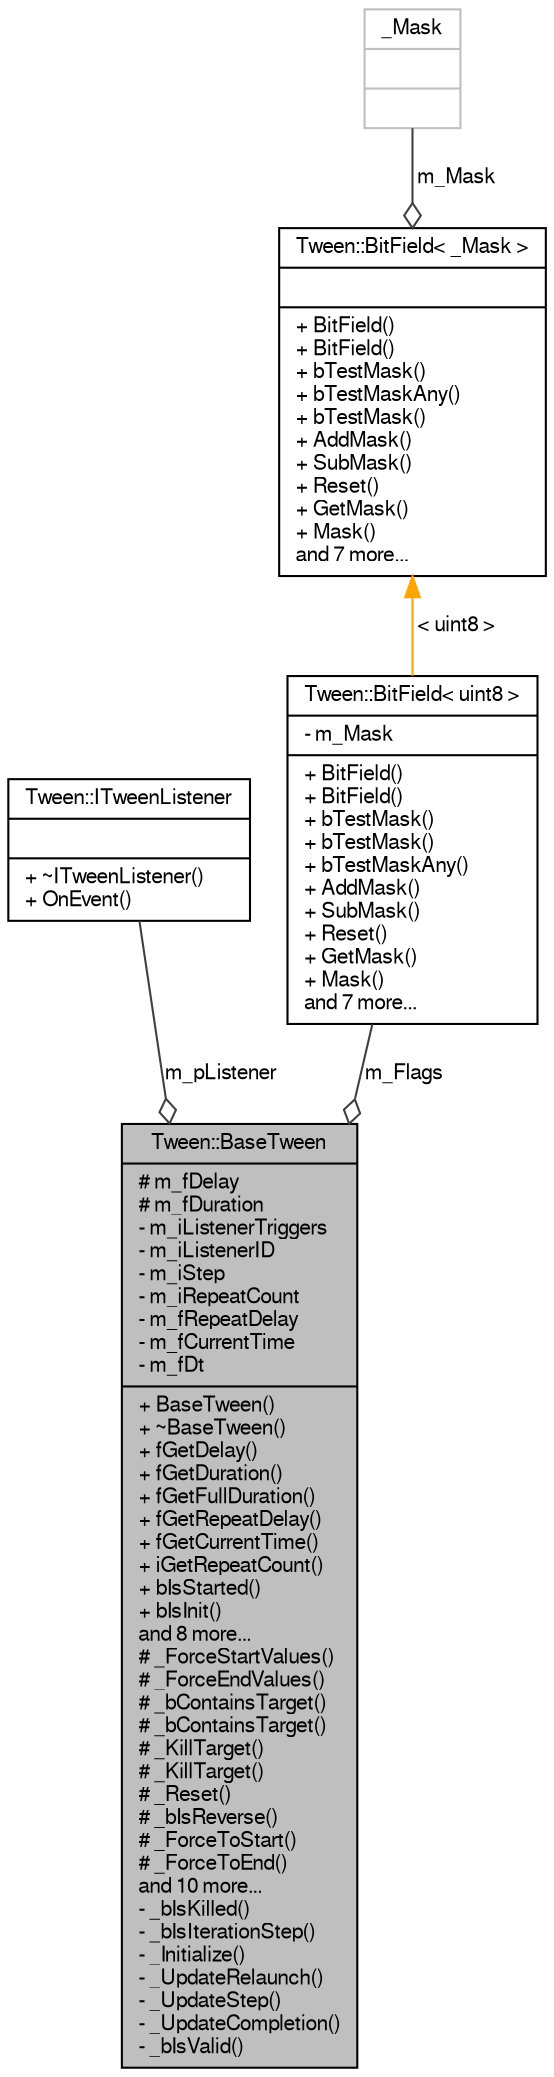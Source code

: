 digraph "Tween::BaseTween"
{
  bgcolor="transparent";
  edge [fontname="FreeSans",fontsize="10",labelfontname="FreeSans",labelfontsize="10"];
  node [fontname="FreeSans",fontsize="10",shape=record];
  Node1 [label="{Tween::BaseTween\n|# m_fDelay\l# m_fDuration\l- m_iListenerTriggers\l- m_iListenerID\l- m_iStep\l- m_iRepeatCount\l- m_fRepeatDelay\l- m_fCurrentTime\l- m_fDt\l|+ BaseTween()\l+ ~BaseTween()\l+ fGetDelay()\l+ fGetDuration()\l+ fGetFullDuration()\l+ fGetRepeatDelay()\l+ fGetCurrentTime()\l+ iGetRepeatCount()\l+ bIsStarted()\l+ bIsInit()\land 8 more...\l# _ForceStartValues()\l# _ForceEndValues()\l# _bContainsTarget()\l# _bContainsTarget()\l# _KillTarget()\l# _KillTarget()\l# _Reset()\l# _bIsReverse()\l# _ForceToStart()\l# _ForceToEnd()\land 10 more...\l- _bIsKilled()\l- _bIsIterationStep()\l- _Initialize()\l- _UpdateRelaunch()\l- _UpdateStep()\l- _UpdateCompletion()\l- _bIsValid()\l}",height=0.2,width=0.4,color="black", fillcolor="grey75", style="filled" fontcolor="black"];
  Node2 -> Node1 [color="grey25",fontsize="10",style="solid",label=" m_pListener" ,arrowhead="odiamond",fontname="FreeSans"];
  Node2 [label="{Tween::ITweenListener\n||+ ~ITweenListener()\l+ OnEvent()\l}",height=0.2,width=0.4,color="black",URL="$classTween_1_1ITweenListener.html"];
  Node3 -> Node1 [color="grey25",fontsize="10",style="solid",label=" m_Flags" ,arrowhead="odiamond",fontname="FreeSans"];
  Node3 [label="{Tween::BitField\< uint8 \>\n|- m_Mask\l|+ BitField()\l+ BitField()\l+ bTestMask()\l+ bTestMask()\l+ bTestMaskAny()\l+ AddMask()\l+ SubMask()\l+ Reset()\l+ GetMask()\l+ Mask()\land 7 more...\l}",height=0.2,width=0.4,color="black",URL="$classTween_1_1BitField.html"];
  Node4 -> Node3 [dir="back",color="orange",fontsize="10",style="solid",label=" \< uint8 \>" ,fontname="FreeSans"];
  Node4 [label="{Tween::BitField\< _Mask \>\n||+ BitField()\l+ BitField()\l+ bTestMask()\l+ bTestMaskAny()\l+ bTestMask()\l+ AddMask()\l+ SubMask()\l+ Reset()\l+ GetMask()\l+ Mask()\land 7 more...\l}",height=0.2,width=0.4,color="black",URL="$classTween_1_1BitField.html"];
  Node5 -> Node4 [color="grey25",fontsize="10",style="solid",label=" m_Mask" ,arrowhead="odiamond",fontname="FreeSans"];
  Node5 [label="{_Mask\n||}",height=0.2,width=0.4,color="grey75"];
}
